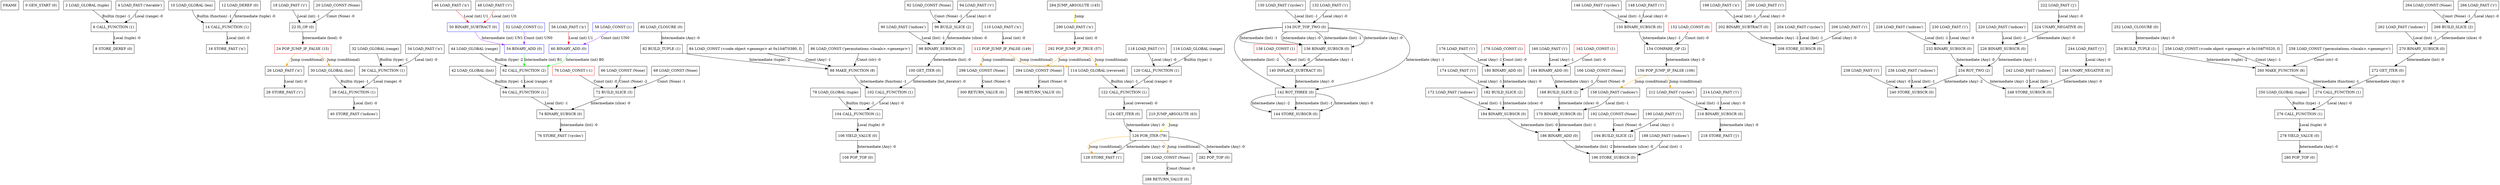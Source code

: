 digraph permutations { 
	node [shape=box];
	FRAME [label=FRAME];
	OP0 [label="0 GEN_START (0)" color="black"];
	OP2 [label="2 LOAD_GLOBAL (tuple)" color="black"];
	OP4 [label="4 LOAD_FAST ('iterable')" color="black"];
	OP6 [label="6 CALL_FUNCTION (1)" color="black"];
	OP8 [label="8 STORE_DEREF (0)" color="black"];
	OP10 [label="10 LOAD_GLOBAL (len)" color="black"];
	OP12 [label="12 LOAD_DEREF (0)" color="black"];
	OP14 [label="14 CALL_FUNCTION (1)" color="black"];
	OP16 [label="16 STORE_FAST ('n')" color="black"];
	OP18 [label="18 LOAD_FAST ('r')" color="black"];
	OP20 [label="20 LOAD_CONST (None)" color="black"];
	OP22 [label="22 IS_OP (0)" color="black"];
	OP24 [label="24 POP_JUMP_IF_FALSE (15)" color="red"];
	OP24 -> OP26 [label="Jump (conditional)" color=orange];
	OP24 -> OP30 [label="Jump (conditional)" color=orange];
	OP26 [label="26 LOAD_FAST ('n')" color="black"];
	OP28 [label="28 STORE_FAST ('r')" color="black"];
	OP30 [label="30 LOAD_GLOBAL (list)" color="black"];
	OP32 [label="32 LOAD_GLOBAL (range)" color="black"];
	OP34 [label="34 LOAD_FAST ('n')" color="black"];
	OP36 [label="36 CALL_FUNCTION (1)" color="black"];
	OP38 [label="38 CALL_FUNCTION (1)" color="black"];
	OP40 [label="40 STORE_FAST ('indices')" color="black"];
	OP42 [label="42 LOAD_GLOBAL (list)" color="black"];
	OP44 [label="44 LOAD_GLOBAL (range)" color="black"];
	OP46 [label="46 LOAD_FAST ('n')" color="black"];
	OP48 [label="48 LOAD_FAST ('r')" color="black"];
	OP50 [label="50 BINARY_SUBTRACT (0)" color="blue"];
	OP52 [label="52 LOAD_CONST (1)" color="blue"];
	OP54 [label="54 BINARY_ADD (0)" color="blue"];
	OP56 [label="56 LOAD_FAST ('n')" color="black"];
	OP58 [label="58 LOAD_CONST (1)" color="blue"];
	OP60 [label="60 BINARY_ADD (0)" color="blue"];
	OP62 [label="62 CALL_FUNCTION (2)" color="black"];
	OP64 [label="64 CALL_FUNCTION (1)" color="black"];
	OP66 [label="66 LOAD_CONST (None)" color="black"];
	OP68 [label="68 LOAD_CONST (None)" color="black"];
	OP70 [label="70 LOAD_CONST (-1)" color="red"];
	OP72 [label="72 BUILD_SLICE (3)" color="black"];
	OP74 [label="74 BINARY_SUBSCR (0)" color="black"];
	OP76 [label="76 STORE_FAST ('cycles')" color="black"];
	OP78 [label="78 LOAD_GLOBAL (tuple)" color="black"];
	OP80 [label="80 LOAD_CLOSURE (0)" color="black"];
	OP82 [label="82 BUILD_TUPLE (1)" color="black"];
	OP84 [label="84 LOAD_CONST (<code object <genexpr> at 0x104f70380, f)" color="black"];
	OP86 [label="86 LOAD_CONST ('permutations.<locals>.<genexpr>')" color="black"];
	OP88 [label="88 MAKE_FUNCTION (8)" color="black"];
	OP90 [label="90 LOAD_FAST ('indices')" color="black"];
	OP92 [label="92 LOAD_CONST (None)" color="black"];
	OP94 [label="94 LOAD_FAST ('r')" color="black"];
	OP96 [label="96 BUILD_SLICE (2)" color="black"];
	OP98 [label="98 BINARY_SUBSCR (0)" color="black"];
	OP100 [label="100 GET_ITER (0)" color="black"];
	OP102 [label="102 CALL_FUNCTION (1)" color="black"];
	OP104 [label="104 CALL_FUNCTION (1)" color="black"];
	OP106 [label="106 YIELD_VALUE (0)" color="black"];
	OP108 [label="108 POP_TOP (0)" color="black"];
	OP110 [label="110 LOAD_FAST ('n')" color="black"];
	OP112 [label="112 POP_JUMP_IF_FALSE (149)" color="red"];
	OP112 -> OP114 [label="Jump (conditional)" color=orange];
	OP112 -> OP298 [label="Jump (conditional)" color=orange];
	OP114 [label="114 LOAD_GLOBAL (reversed)" color="black"];
	OP116 [label="116 LOAD_GLOBAL (range)" color="black"];
	OP118 [label="118 LOAD_FAST ('r')" color="black"];
	OP120 [label="120 CALL_FUNCTION (1)" color="black"];
	OP122 [label="122 CALL_FUNCTION (1)" color="black"];
	OP124 [label="124 GET_ITER (0)" color="black"];
	OP126 [label="126 FOR_ITER (79)" color="black"];
	OP126 -> OP128 [label="Jump (conditional)" color=orange];
	OP126 -> OP286 [label="Jump (conditional)" color=orange];
	OP128 [label="128 STORE_FAST ('i')" color="black"];
	OP130 [label="130 LOAD_FAST ('cycles')" color="black"];
	OP132 [label="132 LOAD_FAST ('i')" color="black"];
	OP134 [label="134 DUP_TOP_TWO (0)" color="black"];
	OP136 [label="136 BINARY_SUBSCR (0)" color="black"];
	OP138 [label="138 LOAD_CONST (1)" color="red"];
	OP140 [label="140 INPLACE_SUBTRACT (0)" color="black"];
	OP142 [label="142 ROT_THREE (0)" color="black"];
	OP144 [label="144 STORE_SUBSCR (0)" color="black"];
	OP146 [label="146 LOAD_FAST ('cycles')" color="black"];
	OP148 [label="148 LOAD_FAST ('i')" color="black"];
	OP150 [label="150 BINARY_SUBSCR (0)" color="black"];
	OP152 [label="152 LOAD_CONST (0)" color="red"];
	OP154 [label="154 COMPARE_OP (2)" color="black"];
	OP156 [label="156 POP_JUMP_IF_FALSE (106)" color="black"];
	OP156 -> OP158 [label="Jump (conditional)" color=orange];
	OP156 -> OP212 [label="Jump (conditional)" color=orange];
	OP158 [label="158 LOAD_FAST ('indices')" color="black"];
	OP160 [label="160 LOAD_FAST ('i')" color="black"];
	OP162 [label="162 LOAD_CONST (1)" color="red"];
	OP164 [label="164 BINARY_ADD (0)" color="black"];
	OP166 [label="166 LOAD_CONST (None)" color="black"];
	OP168 [label="168 BUILD_SLICE (2)" color="black"];
	OP170 [label="170 BINARY_SUBSCR (0)" color="black"];
	OP172 [label="172 LOAD_FAST ('indices')" color="black"];
	OP174 [label="174 LOAD_FAST ('i')" color="black"];
	OP176 [label="176 LOAD_FAST ('i')" color="black"];
	OP178 [label="178 LOAD_CONST (1)" color="red"];
	OP180 [label="180 BINARY_ADD (0)" color="black"];
	OP182 [label="182 BUILD_SLICE (2)" color="black"];
	OP184 [label="184 BINARY_SUBSCR (0)" color="black"];
	OP186 [label="186 BINARY_ADD (0)" color="black"];
	OP188 [label="188 LOAD_FAST ('indices')" color="black"];
	OP190 [label="190 LOAD_FAST ('i')" color="black"];
	OP192 [label="192 LOAD_CONST (None)" color="black"];
	OP194 [label="194 BUILD_SLICE (2)" color="black"];
	OP196 [label="196 STORE_SUBSCR (0)" color="black"];
	OP198 [label="198 LOAD_FAST ('n')" color="black"];
	OP200 [label="200 LOAD_FAST ('i')" color="black"];
	OP202 [label="202 BINARY_SUBTRACT (0)" color="black"];
	OP204 [label="204 LOAD_FAST ('cycles')" color="black"];
	OP206 [label="206 LOAD_FAST ('i')" color="black"];
	OP208 [label="208 STORE_SUBSCR (0)" color="black"];
	OP210 [label="210 JUMP_ABSOLUTE (63)" color="black"];
	OP210 -> OP126 [label="Jump" color=yellow];
	OP212 [label="212 LOAD_FAST ('cycles')" color="black"];
	OP214 [label="214 LOAD_FAST ('i')" color="black"];
	OP216 [label="216 BINARY_SUBSCR (0)" color="black"];
	OP218 [label="218 STORE_FAST ('j')" color="black"];
	OP220 [label="220 LOAD_FAST ('indices')" color="black"];
	OP222 [label="222 LOAD_FAST ('j')" color="black"];
	OP224 [label="224 UNARY_NEGATIVE (0)" color="black"];
	OP226 [label="226 BINARY_SUBSCR (0)" color="black"];
	OP228 [label="228 LOAD_FAST ('indices')" color="black"];
	OP230 [label="230 LOAD_FAST ('i')" color="black"];
	OP232 [label="232 BINARY_SUBSCR (0)" color="black"];
	OP234 [label="234 ROT_TWO (2)" color="black"];
	OP236 [label="236 LOAD_FAST ('indices')" color="black"];
	OP238 [label="238 LOAD_FAST ('i')" color="black"];
	OP240 [label="240 STORE_SUBSCR (0)" color="black"];
	OP242 [label="242 LOAD_FAST ('indices')" color="black"];
	OP244 [label="244 LOAD_FAST ('j')" color="black"];
	OP246 [label="246 UNARY_NEGATIVE (0)" color="black"];
	OP248 [label="248 STORE_SUBSCR (0)" color="black"];
	OP250 [label="250 LOAD_GLOBAL (tuple)" color="black"];
	OP252 [label="252 LOAD_CLOSURE (0)" color="black"];
	OP254 [label="254 BUILD_TUPLE (1)" color="black"];
	OP256 [label="256 LOAD_CONST (<code object <genexpr> at 0x104f70520, f)" color="black"];
	OP258 [label="258 LOAD_CONST ('permutations.<locals>.<genexpr>')" color="black"];
	OP260 [label="260 MAKE_FUNCTION (8)" color="black"];
	OP262 [label="262 LOAD_FAST ('indices')" color="black"];
	OP264 [label="264 LOAD_CONST (None)" color="black"];
	OP266 [label="266 LOAD_FAST ('r')" color="black"];
	OP268 [label="268 BUILD_SLICE (2)" color="black"];
	OP270 [label="270 BINARY_SUBSCR (0)" color="black"];
	OP272 [label="272 GET_ITER (0)" color="black"];
	OP274 [label="274 CALL_FUNCTION (1)" color="black"];
	OP276 [label="276 CALL_FUNCTION (1)" color="black"];
	OP278 [label="278 YIELD_VALUE (0)" color="black"];
	OP280 [label="280 POP_TOP (0)" color="black"];
	OP282 [label="282 POP_TOP (0)" color="black"];
	OP284 [label="284 JUMP_ABSOLUTE (145)" color="black"];
	OP284 -> OP290 [label="Jump" color=yellow];
	OP286 [label="286 LOAD_CONST (None)" color="black"];
	OP288 [label="288 RETURN_VALUE (0)" color="black"];
	OP290 [label="290 LOAD_FAST ('n')" color="black"];
	OP292 [label="292 POP_JUMP_IF_TRUE (57)" color="red"];
	OP292 -> OP294 [label="Jump (conditional)" color=orange];
	OP292 -> OP114 [label="Jump (conditional)" color=orange];
	OP294 [label="294 LOAD_CONST (None)" color="black"];
	OP296 [label="296 RETURN_VALUE (0)" color="black"];
	OP298 [label="298 LOAD_CONST (None)" color="black"];
	OP300 [label="300 RETURN_VALUE (0)" color="black"];
	OP2 -> OP6 [label="Builtin (type) -1" color=black];
	OP4 -> OP6 [label="Local (range) -0" color=black];
	OP6 -> OP8 [label="Local (tuple) -0" color=black];
	OP10 -> OP14 [label="Builtin (function) -1" color=black];
	OP12 -> OP14 [label="Intermediate (tuple) -0" color=black];
	OP14 -> OP16 [label="Local (int) -0" color=black];
	OP18 -> OP22 [label="Local (int) -1" color=black];
	OP20 -> OP22 [label="Const (None) -0" color=black];
	OP22 -> OP24 [label="Intermediate (bool) -0" color=black];
	OP26 -> OP28 [label="Local (int) -0" color=black];
	OP32 -> OP36 [label="Builtin (type) -1" color=black];
	OP34 -> OP36 [label="Local (int) -0" color=black];
	OP30 -> OP38 [label="Builtin (type) -1" color=black];
	OP36 -> OP38 [label="Local (range) -0" color=black];
	OP38 -> OP40 [label="Local (list) -0" color=black];
	OP46 -> OP50 [label="Local (int) U1" color=red];
	OP48 -> OP50 [label="Local (int) U0" color=red];
	OP50 -> OP54 [label="Intermediate (int) UN1" color=purple];
	OP52 -> OP54 [label="Const (int) UN0" color=purple];
	OP56 -> OP60 [label="Local (int) U1" color=red];
	OP58 -> OP60 [label="Const (int) UN0" color=purple];
	OP44 -> OP62 [label="Builtin (type) -2" color=black];
	OP54 -> OP62 [label="Intermediate (int) B1" color=green];
	OP60 -> OP62 [label="Intermediate (int) B0" color=green];
	OP42 -> OP64 [label="Builtin (type) -1" color=black];
	OP62 -> OP64 [label="Local (range) -0" color=black];
	OP66 -> OP72 [label="Const (None) -2" color=black];
	OP68 -> OP72 [label="Const (None) -1" color=black];
	OP70 -> OP72 [label="Const (int) -0" color=black];
	OP64 -> OP74 [label="Local (list) -1" color=black];
	OP72 -> OP74 [label="Intermediate (slice) -0" color=black];
	OP74 -> OP76 [label="Intermediate (list) -0" color=black];
	OP80 -> OP82 [label="Intermediate (Any) -0" color=black];
	OP82 -> OP88 [label="Intermediate (tuple) -2" color=black];
	OP84 -> OP88 [label="Const (Any) -1" color=black];
	OP86 -> OP88 [label="Const (str) -0" color=black];
	OP92 -> OP96 [label="Const (None) -1" color=black];
	OP94 -> OP96 [label="Local (Any) -0" color=black];
	OP90 -> OP98 [label="Local (list) -1" color=black];
	OP96 -> OP98 [label="Intermediate (slice) -0" color=black];
	OP98 -> OP100 [label="Intermediate (list) -0" color=black];
	OP88 -> OP102 [label="Intermediate (function) -1" color=black];
	OP100 -> OP102 [label="Intermediate (list_iterator) -0" color=black];
	OP78 -> OP104 [label="Builtin (type) -1" color=black];
	OP102 -> OP104 [label="Local (Any) -0" color=black];
	OP104 -> OP106 [label="Local (tuple) -0" color=black];
	OP106 -> OP108 [label="Intermediate (Any) -0" color=black];
	OP110 -> OP112 [label="Local (int) -0" color=black];
	OP116 -> OP120 [label="Builtin (type) -1" color=black];
	OP118 -> OP120 [label="Local (Any) -0" color=black];
	OP114 -> OP122 [label="Builtin (Any) -1" color=black];
	OP120 -> OP122 [label="Local (range) -0" color=black];
	OP122 -> OP124 [label="Local (reversed) -0" color=black];
	OP124 -> OP126 [label="Intermediate (Any) -0" color=black];
	OP126 -> OP128 [label="Intermediate (Any) -0" color=black];
	OP130 -> OP134 [label="Local (list) -1" color=black];
	OP132 -> OP134 [label="Local (Any) -0" color=black];
	OP134 -> OP136 [label="Intermediate (list) -1" color=black];
	OP134 -> OP136 [label="Intermediate (Any) -0" color=black];
	OP134 -> OP136 [label="Intermediate (list) -1" color=black];
	OP134 -> OP136 [label="Intermediate (Any) -0" color=black];
	OP136 -> OP140 [label="Intermediate (Any) -1" color=black];
	OP138 -> OP140 [label="Const (int) -0" color=black];
	OP134 -> OP142 [label="Intermediate (list) -2" color=black];
	OP134 -> OP142 [label="Intermediate (Any) -1" color=black];
	OP140 -> OP142 [label="Intermediate (Any) -0" color=black];
	OP142 -> OP144 [label="Intermediate (Any) -2" color=black];
	OP142 -> OP144 [label="Intermediate (list) -1" color=black];
	OP142 -> OP144 [label="Intermediate (Any) -0" color=black];
	OP146 -> OP150 [label="Local (list) -1" color=black];
	OP148 -> OP150 [label="Local (Any) -0" color=black];
	OP150 -> OP154 [label="Intermediate (Any) -1" color=black];
	OP152 -> OP154 [label="Const (int) -0" color=black];
	OP154 -> OP156 [label="Intermediate (Any) -0" color=black];
	OP160 -> OP164 [label="Local (Any) -1" color=black];
	OP162 -> OP164 [label="Const (int) -0" color=black];
	OP164 -> OP168 [label="Intermediate (Any) -1" color=black];
	OP166 -> OP168 [label="Const (None) -0" color=black];
	OP158 -> OP170 [label="Local (list) -1" color=black];
	OP168 -> OP170 [label="Intermediate (slice) -0" color=black];
	OP176 -> OP180 [label="Local (Any) -1" color=black];
	OP178 -> OP180 [label="Const (int) -0" color=black];
	OP174 -> OP182 [label="Local (Any) -1" color=black];
	OP180 -> OP182 [label="Intermediate (Any) -0" color=black];
	OP172 -> OP184 [label="Local (list) -1" color=black];
	OP182 -> OP184 [label="Intermediate (slice) -0" color=black];
	OP170 -> OP186 [label="Intermediate (list) -1" color=black];
	OP184 -> OP186 [label="Intermediate (list) -0" color=black];
	OP190 -> OP194 [label="Local (Any) -1" color=black];
	OP192 -> OP194 [label="Const (None) -0" color=black];
	OP186 -> OP196 [label="Intermediate (list) -2" color=black];
	OP188 -> OP196 [label="Local (list) -1" color=black];
	OP194 -> OP196 [label="Intermediate (slice) -0" color=black];
	OP198 -> OP202 [label="Local (int) -1" color=black];
	OP200 -> OP202 [label="Local (Any) -0" color=black];
	OP202 -> OP208 [label="Intermediate (Any) -2" color=black];
	OP204 -> OP208 [label="Local (list) -1" color=black];
	OP206 -> OP208 [label="Local (Any) -0" color=black];
	OP212 -> OP216 [label="Local (list) -1" color=black];
	OP214 -> OP216 [label="Local (Any) -0" color=black];
	OP216 -> OP218 [label="Intermediate (Any) -0" color=black];
	OP222 -> OP224 [label="Local (Any) -0" color=black];
	OP220 -> OP226 [label="Local (list) -1" color=black];
	OP224 -> OP226 [label="Intermediate (Any) -0" color=black];
	OP228 -> OP232 [label="Local (list) -1" color=black];
	OP230 -> OP232 [label="Local (Any) -0" color=black];
	OP226 -> OP234 [label="Intermediate (Any) -1" color=black];
	OP232 -> OP234 [label="Intermediate (Any) -0" color=black];
	OP234 -> OP240 [label="Intermediate (Any) -2" color=black];
	OP236 -> OP240 [label="Local (list) -1" color=black];
	OP238 -> OP240 [label="Local (Any) -0" color=black];
	OP244 -> OP246 [label="Local (Any) -0" color=black];
	OP234 -> OP248 [label="Intermediate (Any) -2" color=black];
	OP242 -> OP248 [label="Local (list) -1" color=black];
	OP246 -> OP248 [label="Intermediate (Any) -0" color=black];
	OP252 -> OP254 [label="Intermediate (Any) -0" color=black];
	OP254 -> OP260 [label="Intermediate (tuple) -2" color=black];
	OP256 -> OP260 [label="Const (Any) -1" color=black];
	OP258 -> OP260 [label="Const (str) -0" color=black];
	OP264 -> OP268 [label="Const (None) -1" color=black];
	OP266 -> OP268 [label="Local (Any) -0" color=black];
	OP262 -> OP270 [label="Local (list) -1" color=black];
	OP268 -> OP270 [label="Intermediate (slice) -0" color=black];
	OP270 -> OP272 [label="Intermediate (list) -0" color=black];
	OP260 -> OP274 [label="Intermediate (function) -1" color=black];
	OP272 -> OP274 [label="Intermediate (Any) -0" color=black];
	OP250 -> OP276 [label="Builtin (type) -1" color=black];
	OP274 -> OP276 [label="Local (Any) -0" color=black];
	OP276 -> OP278 [label="Local (tuple) -0" color=black];
	OP278 -> OP280 [label="Intermediate (Any) -0" color=black];
	OP126 -> OP282 [label="Intermediate (Any) -0" color=black];
	OP286 -> OP288 [label="Const (None) -0" color=black];
	OP290 -> OP292 [label="Local (int) -0" color=black];
	OP294 -> OP296 [label="Const (None) -0" color=black];
	OP298 -> OP300 [label="Const (None) -0" color=black];
}
digraph n_queens { 
	node [shape=box];
	FRAME [label=FRAME];
	OP0 [label="0 GEN_START (0)" color="black"];
	OP2 [label="2 LOAD_GLOBAL (range)" color="black"];
	OP4 [label="4 LOAD_FAST ('queen_count')" color="black"];
	OP6 [label="6 CALL_FUNCTION (1)" color="black"];
	OP8 [label="8 STORE_FAST ('cols')" color="black"];
	OP10 [label="10 LOAD_GLOBAL (permutations)" color="black"];
	OP12 [label="12 LOAD_FAST ('cols')" color="black"];
	OP14 [label="14 CALL_FUNCTION (1)" color="black"];
	OP16 [label="16 GET_ITER (0)" color="black"];
	OP18 [label="18 FOR_ITER (39)" color="black"];
	OP18 -> OP20 [label="Jump (conditional)" color=orange];
	OP18 -> OP98 [label="Jump (conditional)" color=orange];
	OP20 [label="20 STORE_DEREF (0)" color="black"];
	OP22 [label="22 LOAD_FAST ('queen_count')" color="black"];
	OP24 [label="24 LOAD_GLOBAL (len)" color="black"];
	OP26 [label="26 LOAD_GLOBAL (set)" color="black"];
	OP28 [label="28 LOAD_CLOSURE (0)" color="black"];
	OP30 [label="30 BUILD_TUPLE (1)" color="black"];
	OP32 [label="32 LOAD_CONST (<code object <genexpr> at 0x104f706c0, f)" color="black"];
	OP34 [label="34 LOAD_CONST ('n_queens.<locals>.<genexpr>')" color="black"];
	OP36 [label="36 MAKE_FUNCTION (8)" color="black"];
	OP38 [label="38 LOAD_FAST ('cols')" color="black"];
	OP40 [label="40 GET_ITER (0)" color="red"];
	OP42 [label="42 CALL_FUNCTION (1)" color="black"];
	OP44 [label="44 CALL_FUNCTION (1)" color="black"];
	OP46 [label="46 CALL_FUNCTION (1)" color="black"];
	OP48 [label="48 DUP_TOP (0)" color="black"];
	OP50 [label="50 ROT_THREE (0)" color="black"];
	OP52 [label="52 COMPARE_OP (2)" color="black"];
	OP54 [label="54 POP_JUMP_IF_FALSE (43)" color="red"];
	OP54 -> OP56 [label="Jump (conditional)" color=orange];
	OP54 -> OP86 [label="Jump (conditional)" color=orange];
	OP56 [label="56 LOAD_GLOBAL (len)" color="black"];
	OP58 [label="58 LOAD_GLOBAL (set)" color="black"];
	OP60 [label="60 LOAD_CLOSURE (0)" color="black"];
	OP62 [label="62 BUILD_TUPLE (1)" color="black"];
	OP64 [label="64 LOAD_CONST (<code object <genexpr> at 0x104f70790, f)" color="black"];
	OP66 [label="66 LOAD_CONST ('n_queens.<locals>.<genexpr>')" color="black"];
	OP68 [label="68 MAKE_FUNCTION (8)" color="black"];
	OP70 [label="70 LOAD_FAST ('cols')" color="black"];
	OP72 [label="72 GET_ITER (0)" color="red"];
	OP74 [label="74 CALL_FUNCTION (1)" color="black"];
	OP76 [label="76 CALL_FUNCTION (1)" color="black"];
	OP78 [label="78 CALL_FUNCTION (1)" color="black"];
	OP80 [label="80 COMPARE_OP (2)" color="black"];
	OP82 [label="82 POP_JUMP_IF_FALSE (48)" color="red"];
	OP82 -> OP84 [label="Jump (conditional)" color=orange];
	OP82 -> OP96 [label="Jump (conditional)" color=orange];
	OP84 [label="84 JUMP_FORWARD (2)" color="black"];
	OP84 -> OP90 [label="Jump" color=yellow];
	OP86 [label="86 POP_TOP (0)" color="black"];
	OP88 [label="88 JUMP_ABSOLUTE (9)" color="black"];
	OP88 -> OP18 [label="Jump" color=yellow];
	OP90 [label="90 LOAD_DEREF (0)" color="black"];
	OP92 [label="92 YIELD_VALUE (0)" color="black"];
	OP94 [label="94 POP_TOP (0)" color="black"];
	OP96 [label="96 JUMP_ABSOLUTE (9)" color="black"];
	OP96 -> OP18 [label="Jump" color=yellow];
	OP98 [label="98 LOAD_CONST (None)" color="black"];
	OP100 [label="100 RETURN_VALUE (0)" color="black"];
	OP2 -> OP6 [label="Builtin (type) -1" color=black];
	OP4 -> OP6 [label="Local (int) -0" color=black];
	OP6 -> OP8 [label="Local (range) -0" color=black];
	OP10 -> OP14 [label="Global (function) -1" color=black];
	OP12 -> OP14 [label="Local (range) -0" color=black];
	OP14 -> OP16 [label="Local (Any) -0" color=black];
	OP16 -> OP18 [label="Intermediate (Any) -0" color=black];
	OP18 -> OP20 [label="Intermediate (Any) -0" color=black];
	OP28 -> OP30 [label="Intermediate (Any) -0" color=black];
	OP30 -> OP36 [label="Intermediate (tuple) -2" color=black];
	OP32 -> OP36 [label="Const (Any) -1" color=black];
	OP34 -> OP36 [label="Const (str) -0" color=black];
	OP38 -> OP40 [label="Local (range) -0" color=black];
	OP36 -> OP42 [label="Intermediate (function) -1" color=black];
	OP40 -> OP42 [label="Intermediate (unboxed range iterator) -0" color=black];
	OP26 -> OP44 [label="Builtin (type) -1" color=black];
	OP42 -> OP44 [label="Local (Any) -0" color=black];
	OP24 -> OP46 [label="Builtin (function) -1" color=black];
	OP44 -> OP46 [label="Local (set) -0" color=black];
	OP46 -> OP48 [label="Local (int) -0" color=black];
	OP22 -> OP50 [label="Local (int) -2" color=black];
	OP48 -> OP50 [label="Intermediate (int) -1" color=black];
	OP48 -> OP50 [label="Intermediate (int) -0" color=black];
	OP50 -> OP52 [label="Intermediate (int) -1" color=black];
	OP50 -> OP52 [label="Intermediate (int) -0" color=black];
	OP52 -> OP54 [label="Intermediate (bool) -0" color=black];
	OP60 -> OP62 [label="Intermediate (Any) -0" color=black];
	OP62 -> OP68 [label="Intermediate (tuple) -2" color=black];
	OP64 -> OP68 [label="Const (Any) -1" color=black];
	OP66 -> OP68 [label="Const (str) -0" color=black];
	OP70 -> OP72 [label="Local (range) -0" color=black];
	OP68 -> OP74 [label="Intermediate (function) -1" color=black];
	OP72 -> OP74 [label="Intermediate (unboxed range iterator) -0" color=black];
	OP58 -> OP76 [label="Builtin (type) -1" color=black];
	OP74 -> OP76 [label="Local (Any) -0" color=black];
	OP56 -> OP78 [label="Builtin (function) -1" color=black];
	OP76 -> OP78 [label="Local (set) -0" color=black];
	OP50 -> OP80 [label="Intermediate (int) -1" color=black];
	OP78 -> OP80 [label="Local (int) -0" color=black];
	OP80 -> OP82 [label="Intermediate (bool) -0" color=black];
	OP50 -> OP86 [label="Intermediate (int) -0" color=black];
	OP90 -> OP92 [label="Intermediate (Any) -0" color=black];
	OP92 -> OP94 [label="Intermediate (Any) -0" color=black];
	OP98 -> OP100 [label="Const (None) -0" color=black];
}
digraph bench_n_queens { 
	node [shape=box];
	FRAME [label=FRAME];
	OP0 [label="0 LOAD_GLOBAL (list)" color="black"];
	OP2 [label="2 LOAD_GLOBAL (n_queens)" color="black"];
	OP4 [label="4 LOAD_FAST ('queen_count')" color="black"];
	OP6 [label="6 CALL_FUNCTION (1)" color="black"];
	OP8 [label="8 CALL_FUNCTION (1)" color="black"];
	OP10 [label="10 POP_TOP (0)" color="black"];
	OP12 [label="12 LOAD_CONST (None)" color="black"];
	OP14 [label="14 RETURN_VALUE (0)" color="black"];
	OP2 -> OP6 [label="Global (function) -1" color=black];
	OP4 -> OP6 [label="Local (int) -0" color=black];
	OP0 -> OP8 [label="Builtin (type) -1" color=black];
	OP6 -> OP8 [label="Local (Any) -0" color=black];
	OP8 -> OP10 [label="Local (list) -0" color=black];
	OP12 -> OP14 [label="Const (None) -0" color=black];
}
